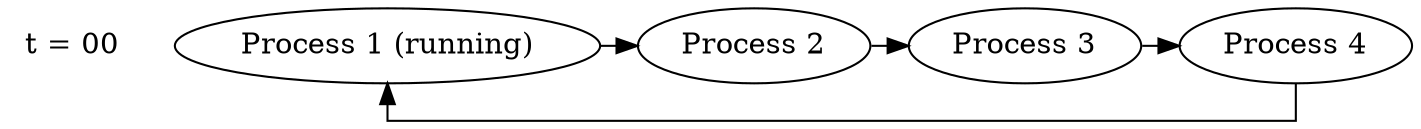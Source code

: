 digraph G {
  graph[splines=ortho];
  {
    rank=same;
    proc1[label="Process 1 (running)"];
    proc2[label="Process 2"];
    proc3[label="Process 3"];
    proc4[label="Process 4"];

    label_node[label="t = 00" shape="plaintext"]
  }

  {label_node->proc1 [style=invis]};
  proc1->proc2->proc3->proc4->proc1
}
